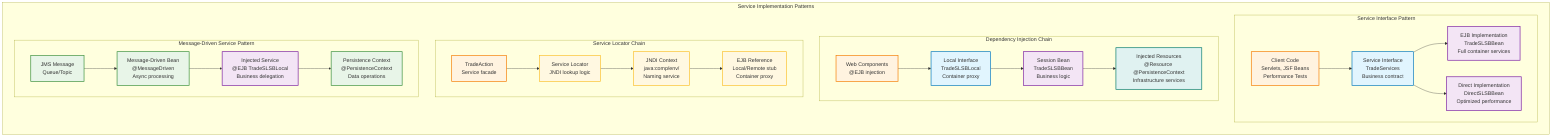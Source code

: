 graph LR
    subgraph "Service Implementation Patterns"
        
        subgraph "Service Interface Pattern"
            CLIENT[Client Code<br/>Servlets, JSF Beans<br/>Performance Tests] --> INTERFACE[Service Interface<br/>TradeServices<br/>Business contract]
            INTERFACE --> IMPL1[EJB Implementation<br/>TradeSLSBBean<br/>Full container services]
            INTERFACE --> IMPL2[Direct Implementation<br/>DirectSLSBBean<br/>Optimized performance]
        end

        subgraph "Dependency Injection Chain"
            WEB[Web Components<br/>@EJB injection] --> LOCAL[Local Interface<br/>TradeSLSBLocal<br/>Container proxy]
            LOCAL --> BEAN[Session Bean<br/>TradeSLSBBean<br/>Business logic]
            BEAN --> RESOURCES[Injected Resources<br/>@Resource @PersistenceContext<br/>Infrastructure services]
        end

        subgraph "Service Locator Chain"
            ACTION[TradeAction<br/>Service facade] --> LOCATOR[Service Locator<br/>JNDI lookup logic]
            LOCATOR --> JNDI[JNDI Context<br/>java:comp/env/<br/>Naming service]
            JNDI --> REFERENCE[EJB Reference<br/>Local/Remote stub<br/>Container proxy]
        end

        subgraph "Message-Driven Service Pattern"
            JMS[JMS Message<br/>Queue/Topic] --> MDB[Message-Driven Bean<br/>@MessageDriven<br/>Async processing]
            MDB --> SERVICE[Injected Service<br/>@EJB TradeSLSBLocal<br/>Business delegation]
            SERVICE --> PERSISTENCE[Persistence Context<br/>@PersistenceContext<br/>Data operations]
        end
    end

    classDef pattern fill:#E0F2F1,stroke:#00796B,stroke-width:2px
    classDef interface fill:#E1F5FE,stroke:#0277BD,stroke-width:2px
    classDef implementation fill:#F3E5F5,stroke:#7B1FA2,stroke-width:2px
    classDef web fill:#FFF3E0,stroke:#F57C00,stroke-width:2px
    classDef jndi fill:#FFF8E1,stroke:#FBC02D,stroke-width:2px
    classDef message fill:#E8F5E8,stroke:#388E3C,stroke-width:2px

    class CLIENT,WEB,ACTION web
    class INTERFACE,LOCAL interface
    class IMPL1,IMPL2,BEAN,SERVICE implementation
    class LOCATOR,JNDI,REFERENCE jndi
    class JMS,MDB,PERSISTENCE message
    class RESOURCES pattern